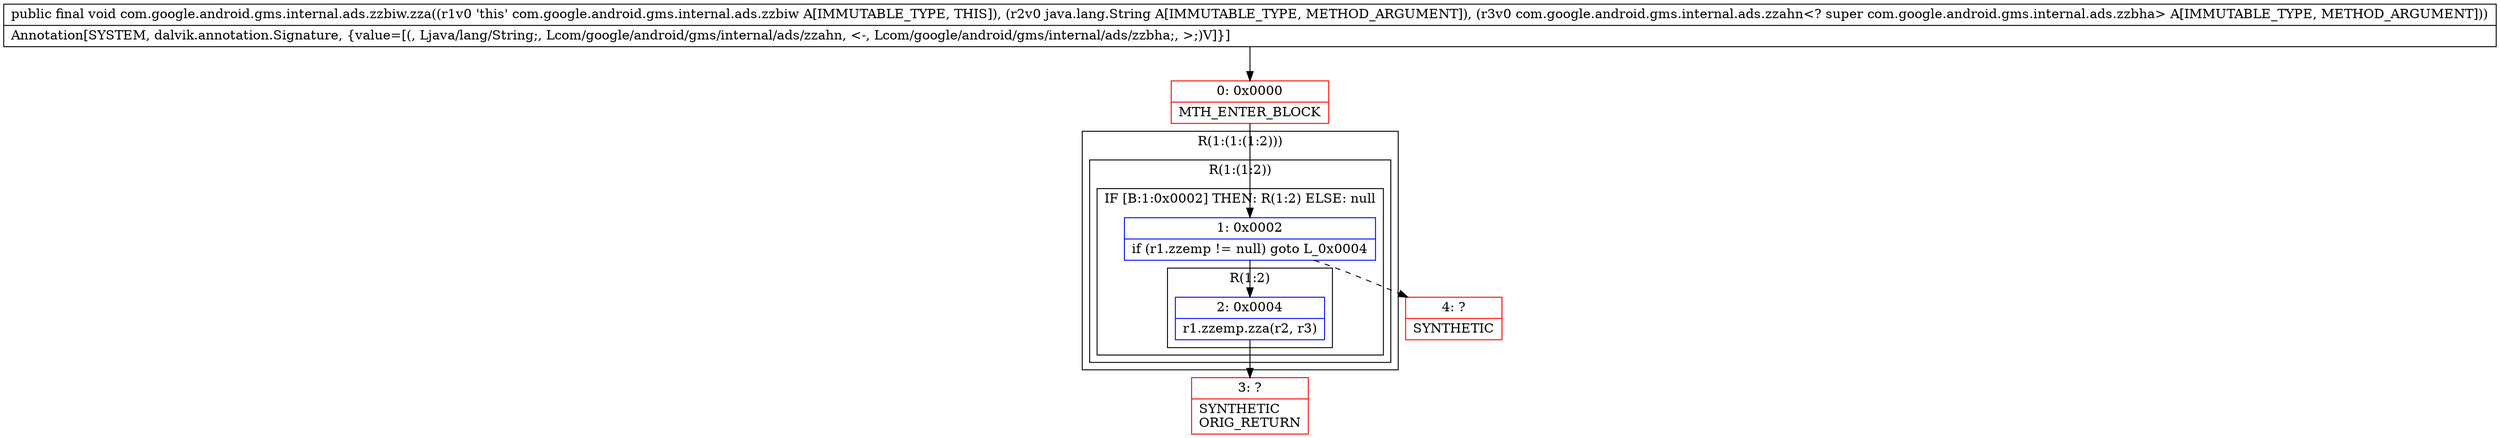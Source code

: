 digraph "CFG forcom.google.android.gms.internal.ads.zzbiw.zza(Ljava\/lang\/String;Lcom\/google\/android\/gms\/internal\/ads\/zzahn;)V" {
subgraph cluster_Region_1358694675 {
label = "R(1:(1:(1:2)))";
node [shape=record,color=blue];
subgraph cluster_Region_579905342 {
label = "R(1:(1:2))";
node [shape=record,color=blue];
subgraph cluster_IfRegion_1582309791 {
label = "IF [B:1:0x0002] THEN: R(1:2) ELSE: null";
node [shape=record,color=blue];
Node_1 [shape=record,label="{1\:\ 0x0002|if (r1.zzemp != null) goto L_0x0004\l}"];
subgraph cluster_Region_659785463 {
label = "R(1:2)";
node [shape=record,color=blue];
Node_2 [shape=record,label="{2\:\ 0x0004|r1.zzemp.zza(r2, r3)\l}"];
}
}
}
}
Node_0 [shape=record,color=red,label="{0\:\ 0x0000|MTH_ENTER_BLOCK\l}"];
Node_3 [shape=record,color=red,label="{3\:\ ?|SYNTHETIC\lORIG_RETURN\l}"];
Node_4 [shape=record,color=red,label="{4\:\ ?|SYNTHETIC\l}"];
MethodNode[shape=record,label="{public final void com.google.android.gms.internal.ads.zzbiw.zza((r1v0 'this' com.google.android.gms.internal.ads.zzbiw A[IMMUTABLE_TYPE, THIS]), (r2v0 java.lang.String A[IMMUTABLE_TYPE, METHOD_ARGUMENT]), (r3v0 com.google.android.gms.internal.ads.zzahn\<? super com.google.android.gms.internal.ads.zzbha\> A[IMMUTABLE_TYPE, METHOD_ARGUMENT]))  | Annotation[SYSTEM, dalvik.annotation.Signature, \{value=[(, Ljava\/lang\/String;, Lcom\/google\/android\/gms\/internal\/ads\/zzahn, \<\-, Lcom\/google\/android\/gms\/internal\/ads\/zzbha;, \>;)V]\}]\l}"];
MethodNode -> Node_0;
Node_1 -> Node_2;
Node_1 -> Node_4[style=dashed];
Node_2 -> Node_3;
Node_0 -> Node_1;
}

